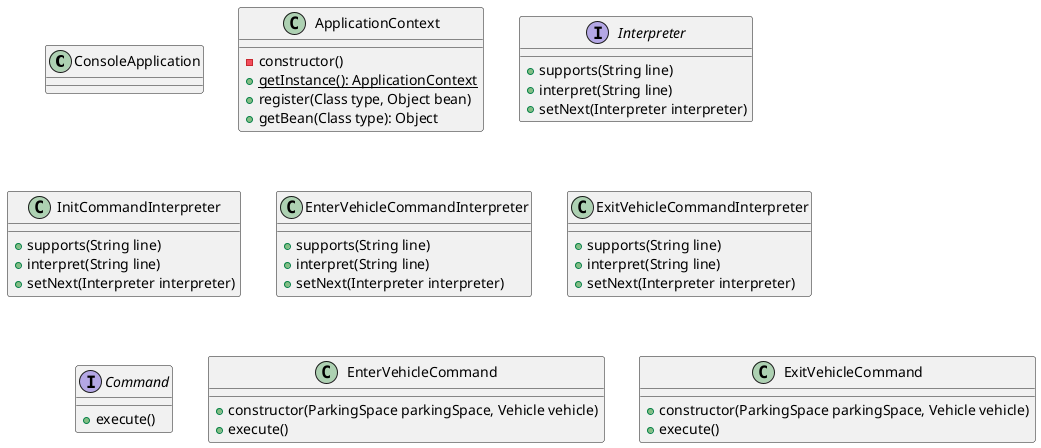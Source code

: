 @startuml

class ConsoleApplication

class ApplicationContext {
    - constructor()
    + {static} getInstance(): ApplicationContext
    + register(Class type, Object bean)
    + getBean(Class type): Object
}

interface Interpreter {
    + supports(String line)
    + interpret(String line)
    + setNext(Interpreter interpreter)
}

class InitCommandInterpreter {
    + supports(String line)
    + interpret(String line)
    + setNext(Interpreter interpreter)
}

class EnterVehicleCommandInterpreter {
    + supports(String line)
    + interpret(String line)
    + setNext(Interpreter interpreter)
}

class ExitVehicleCommandInterpreter {
    + supports(String line)
    + interpret(String line)
    + setNext(Interpreter interpreter)
}

interface Command {
    + execute()
}

class EnterVehicleCommand {
    + constructor(ParkingSpace parkingSpace, Vehicle vehicle)
    + execute()
}

class ExitVehicleCommand {
    + constructor(ParkingSpace parkingSpace, Vehicle vehicle)
    + execute()
}


@enduml